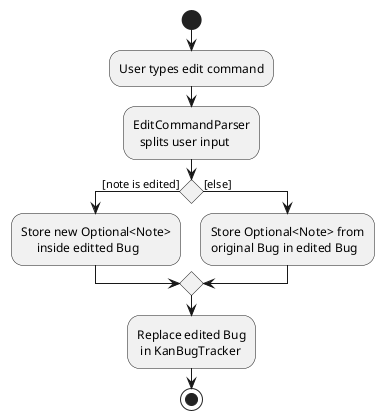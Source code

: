 @startuml
start
:User types edit command;
:EditCommandParser
  splits user input;

'Since the beta syntax does not support placing the condition outside the
'diamond we place it as the true branch instead.

if () then ([note is edited])
    :Store new Optional<Note>
         inside editted Bug;
else ([else])
    :Store Optional<Note> from
    original Bug in edited Bug;
endif
:Replace edited Bug
 in KanBugTracker;
stop
@enduml
